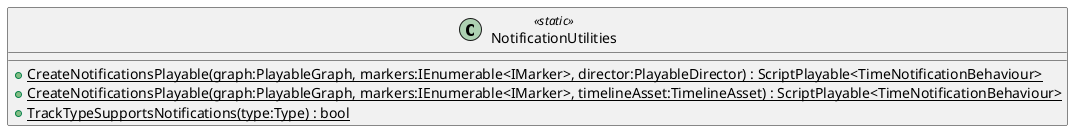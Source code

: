 @startuml
class NotificationUtilities <<static>> {
    + {static} CreateNotificationsPlayable(graph:PlayableGraph, markers:IEnumerable<IMarker>, director:PlayableDirector) : ScriptPlayable<TimeNotificationBehaviour>
    + {static} CreateNotificationsPlayable(graph:PlayableGraph, markers:IEnumerable<IMarker>, timelineAsset:TimelineAsset) : ScriptPlayable<TimeNotificationBehaviour>
    + {static} TrackTypeSupportsNotifications(type:Type) : bool
}
@enduml
